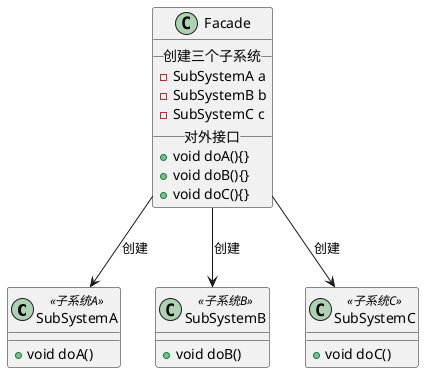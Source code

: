 @startuml
class SubSystemA<<子系统A>>{
    + void doA()
}
class SubSystemB<<子系统B>>{
    + void doB()
}
class SubSystemC<<子系统C>>{
    + void doC()
}

class Facade{
    __创建三个子系统__
    - SubSystemA a
    - SubSystemB b
    - SubSystemC c
   __对外接口__
   + void doA(){}
   + void doB(){}
   + void doC(){}
}

Facade --> SubSystemA:创建
Facade --> SubSystemB:创建
Facade --> SubSystemC:创建
@enduml